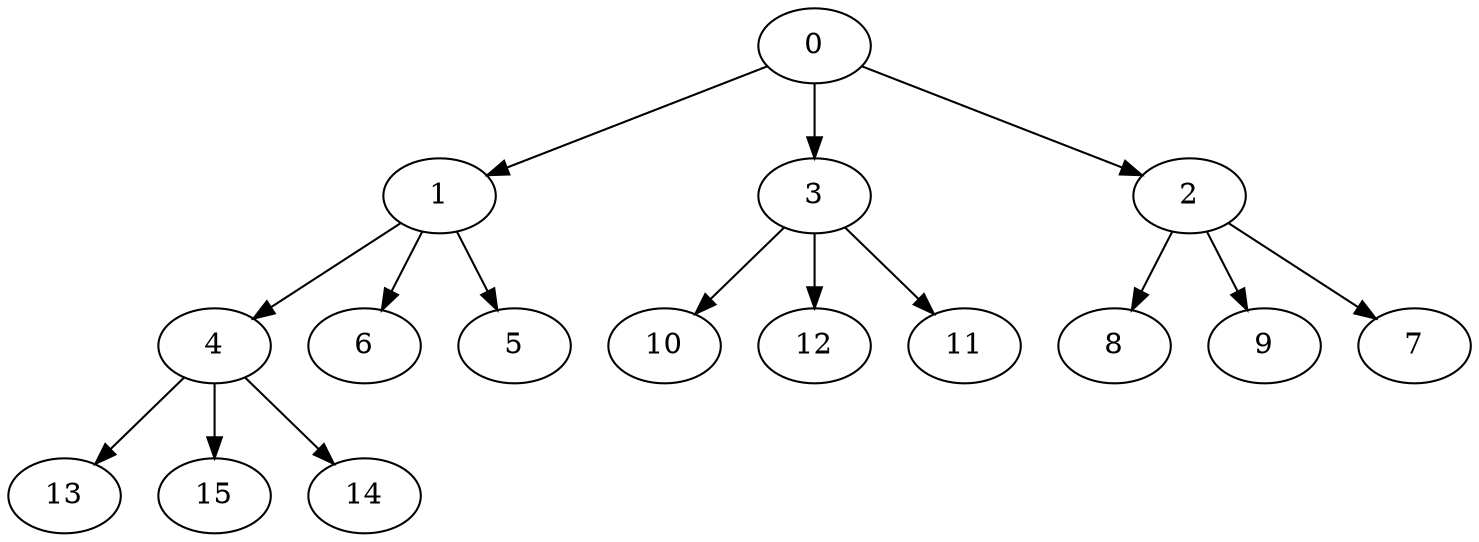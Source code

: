 digraph "OutTree-Balanced-MaxBf-3_Nodes_16_CCR_0.10_WeightType_Random#9" {
	graph ["Duplicate states"=0,
		GraphType=OutTree,
		"Max states in OPEN"=0,
		Modes="120000ms; topo-ordered tasks, ; Pruning: task equivalence, fixed order ready list, ; F-value: ; Optimisation: best schedule length (\
SL) optimisation on equal, ",
		NumberOfTasks=16,
		"Pruned using list schedule length"=7725,
		"States removed from OPEN"=0,
		TargetSystem="Homogeneous-2",
		"Time to schedule (ms)"=248,
		"Total idle time"=26,
		"Total schedule length"=539,
		"Total sequential time"=1050,
		"Total states created"=16663
	];
	0	["Finish time"=23,
		Processor=0,
		"Start time"=0,
		Weight=23];
	1	["Finish time"=58,
		Processor=0,
		"Start time"=23,
		Weight=35];
	0 -> 1	[Weight=10];
	3	["Finish time"=131,
		Processor=1,
		"Start time"=26,
		Weight=105];
	0 -> 3	[Weight=3];
	2	["Finish time"=247,
		Processor=1,
		"Start time"=224,
		Weight=23];
	0 -> 2	[Weight=9];
	4	["Finish time"=268,
		Processor=0,
		"Start time"=163,
		Weight=105];
	1 -> 4	[Weight=6];
	6	["Finish time"=163,
		Processor=0,
		"Start time"=58,
		Weight=105];
	1 -> 6	[Weight=6];
	5	["Finish time"=224,
		Processor=1,
		"Start time"=189,
		Weight=35];
	1 -> 5	[Weight=10];
	10	["Finish time"=539,
		Processor=1,
		"Start time"=422,
		Weight=117];
	3 -> 10	[Weight=9];
	12	["Finish time"=189,
		Processor=1,
		"Start time"=154,
		Weight=35];
	3 -> 12	[Weight=5];
	11	["Finish time"=154,
		Processor=1,
		"Start time"=131,
		Weight=23];
	3 -> 11	[Weight=5];
	13	["Finish time"=537,
		Processor=0,
		"Start time"=432,
		Weight=105];
	4 -> 13	[Weight=8];
	15	["Finish time"=350,
		Processor=0,
		"Start time"=268,
		Weight=82];
	4 -> 15	[Weight=10];
	14	["Finish time"=352,
		Processor=1,
		"Start time"=282,
		Weight=70];
	4 -> 14	[Weight=2];
	8	["Finish time"=432,
		Processor=0,
		"Start time"=350,
		Weight=82];
	2 -> 8	[Weight=10];
	9	["Finish time"=422,
		Processor=1,
		"Start time"=352,
		Weight=70];
	2 -> 9	[Weight=10];
	7	["Finish time"=282,
		Processor=1,
		"Start time"=247,
		Weight=35];
	2 -> 7	[Weight=2];
}
